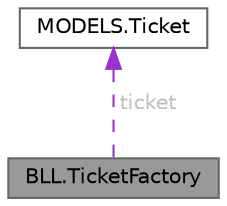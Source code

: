 digraph "BLL.TicketFactory"
{
 // LATEX_PDF_SIZE
  bgcolor="transparent";
  edge [fontname=Helvetica,fontsize=10,labelfontname=Helvetica,labelfontsize=10];
  node [fontname=Helvetica,fontsize=10,shape=box,height=0.2,width=0.4];
  Node1 [id="Node000001",label="BLL.TicketFactory",height=0.2,width=0.4,color="gray40", fillcolor="grey60", style="filled", fontcolor="black",tooltip="Factory responsável pela criação de tickets seguindo o padrão Factory. Centraliza a lógica de criação..."];
  Node2 -> Node1 [id="edge2_Node000001_Node000002",dir="back",color="darkorchid3",style="dashed",tooltip=" ",label=<<TABLE CELLBORDER="0" BORDER="0"><TR><TD VALIGN="top" ALIGN="LEFT" CELLPADDING="1" CELLSPACING="0">ticket</TD></TR>
</TABLE>> ,fontcolor="grey" ];
  Node2 [id="Node000002",label="MODELS.Ticket",height=0.2,width=0.4,color="gray40", fillcolor="white", style="filled",URL="$class_m_o_d_e_l_s_1_1_ticket.html",tooltip=" "];
}
